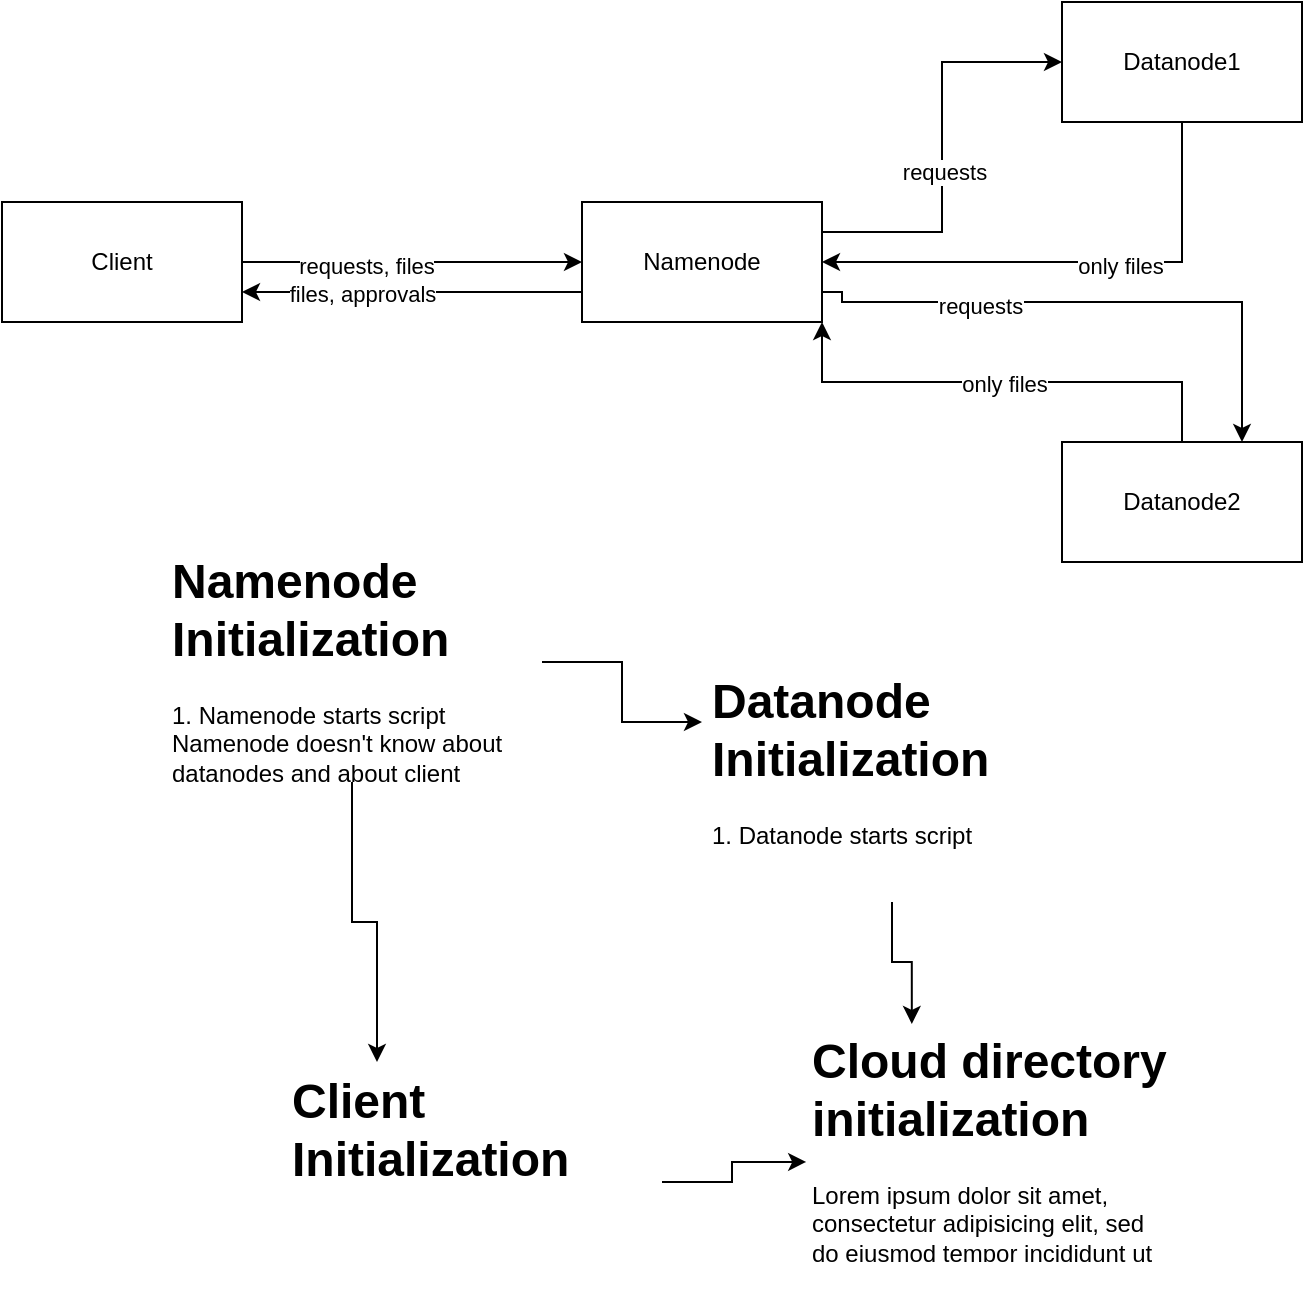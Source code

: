 <mxfile version="13.7.7" type="github">
  <diagram id="Dpjhat5DAAm6MTQmkkUi" name="Page-1">
    <mxGraphModel dx="946" dy="662" grid="1" gridSize="10" guides="1" tooltips="1" connect="1" arrows="1" fold="1" page="1" pageScale="1" pageWidth="827" pageHeight="1169" math="0" shadow="0">
      <root>
        <mxCell id="0" />
        <mxCell id="1" parent="0" />
        <mxCell id="O0ogU2uRBSD9ushxBEob-12" style="edgeStyle=orthogonalEdgeStyle;rounded=0;orthogonalLoop=1;jettySize=auto;html=1;exitX=1;exitY=0.5;exitDx=0;exitDy=0;" edge="1" parent="1" source="O0ogU2uRBSD9ushxBEob-1" target="O0ogU2uRBSD9ushxBEob-2">
          <mxGeometry relative="1" as="geometry" />
        </mxCell>
        <mxCell id="O0ogU2uRBSD9ushxBEob-22" value="requests, files" style="edgeLabel;html=1;align=center;verticalAlign=middle;resizable=0;points=[];" vertex="1" connectable="0" parent="O0ogU2uRBSD9ushxBEob-12">
          <mxGeometry x="-0.278" y="-2" relative="1" as="geometry">
            <mxPoint as="offset" />
          </mxGeometry>
        </mxCell>
        <mxCell id="O0ogU2uRBSD9ushxBEob-1" value="Client" style="rounded=0;whiteSpace=wrap;html=1;" vertex="1" parent="1">
          <mxGeometry x="50" y="310" width="120" height="60" as="geometry" />
        </mxCell>
        <mxCell id="O0ogU2uRBSD9ushxBEob-13" style="edgeStyle=orthogonalEdgeStyle;rounded=0;orthogonalLoop=1;jettySize=auto;html=1;exitX=0;exitY=0.75;exitDx=0;exitDy=0;entryX=1;entryY=0.75;entryDx=0;entryDy=0;" edge="1" parent="1" source="O0ogU2uRBSD9ushxBEob-2" target="O0ogU2uRBSD9ushxBEob-1">
          <mxGeometry relative="1" as="geometry" />
        </mxCell>
        <mxCell id="O0ogU2uRBSD9ushxBEob-23" value="files, approvals" style="edgeLabel;html=1;align=center;verticalAlign=middle;resizable=0;points=[];" vertex="1" connectable="0" parent="O0ogU2uRBSD9ushxBEob-13">
          <mxGeometry x="0.3" y="1" relative="1" as="geometry">
            <mxPoint as="offset" />
          </mxGeometry>
        </mxCell>
        <mxCell id="O0ogU2uRBSD9ushxBEob-14" style="edgeStyle=orthogonalEdgeStyle;rounded=0;orthogonalLoop=1;jettySize=auto;html=1;exitX=1;exitY=0.25;exitDx=0;exitDy=0;entryX=0;entryY=0.5;entryDx=0;entryDy=0;" edge="1" parent="1" source="O0ogU2uRBSD9ushxBEob-2" target="O0ogU2uRBSD9ushxBEob-3">
          <mxGeometry relative="1" as="geometry" />
        </mxCell>
        <mxCell id="O0ogU2uRBSD9ushxBEob-19" value="requests" style="edgeLabel;html=1;align=center;verticalAlign=middle;resizable=0;points=[];" vertex="1" connectable="0" parent="O0ogU2uRBSD9ushxBEob-14">
          <mxGeometry x="-0.118" y="-1" relative="1" as="geometry">
            <mxPoint as="offset" />
          </mxGeometry>
        </mxCell>
        <mxCell id="O0ogU2uRBSD9ushxBEob-16" style="edgeStyle=orthogonalEdgeStyle;rounded=0;orthogonalLoop=1;jettySize=auto;html=1;exitX=1;exitY=0.75;exitDx=0;exitDy=0;entryX=0.75;entryY=0;entryDx=0;entryDy=0;" edge="1" parent="1" source="O0ogU2uRBSD9ushxBEob-2" target="O0ogU2uRBSD9ushxBEob-4">
          <mxGeometry relative="1" as="geometry">
            <Array as="points">
              <mxPoint x="470" y="360" />
              <mxPoint x="670" y="360" />
            </Array>
          </mxGeometry>
        </mxCell>
        <mxCell id="O0ogU2uRBSD9ushxBEob-21" value="requests" style="edgeLabel;html=1;align=center;verticalAlign=middle;resizable=0;points=[];" vertex="1" connectable="0" parent="O0ogU2uRBSD9ushxBEob-16">
          <mxGeometry x="-0.411" y="-2" relative="1" as="geometry">
            <mxPoint as="offset" />
          </mxGeometry>
        </mxCell>
        <mxCell id="O0ogU2uRBSD9ushxBEob-2" value="Namenode" style="rounded=0;whiteSpace=wrap;html=1;" vertex="1" parent="1">
          <mxGeometry x="340" y="310" width="120" height="60" as="geometry" />
        </mxCell>
        <mxCell id="O0ogU2uRBSD9ushxBEob-15" style="edgeStyle=orthogonalEdgeStyle;rounded=0;orthogonalLoop=1;jettySize=auto;html=1;exitX=0.5;exitY=1;exitDx=0;exitDy=0;entryX=1;entryY=0.5;entryDx=0;entryDy=0;" edge="1" parent="1" source="O0ogU2uRBSD9ushxBEob-3" target="O0ogU2uRBSD9ushxBEob-2">
          <mxGeometry relative="1" as="geometry" />
        </mxCell>
        <mxCell id="O0ogU2uRBSD9ushxBEob-18" value="only files" style="edgeLabel;html=1;align=center;verticalAlign=middle;resizable=0;points=[];" vertex="1" connectable="0" parent="O0ogU2uRBSD9ushxBEob-15">
          <mxGeometry x="-0.417" y="-28" relative="1" as="geometry">
            <mxPoint x="-28" y="30" as="offset" />
          </mxGeometry>
        </mxCell>
        <mxCell id="O0ogU2uRBSD9ushxBEob-3" value="Datanode1" style="rounded=0;whiteSpace=wrap;html=1;" vertex="1" parent="1">
          <mxGeometry x="580" y="210" width="120" height="60" as="geometry" />
        </mxCell>
        <mxCell id="O0ogU2uRBSD9ushxBEob-17" style="edgeStyle=orthogonalEdgeStyle;rounded=0;orthogonalLoop=1;jettySize=auto;html=1;exitX=0.5;exitY=0;exitDx=0;exitDy=0;entryX=1;entryY=1;entryDx=0;entryDy=0;" edge="1" parent="1" source="O0ogU2uRBSD9ushxBEob-4" target="O0ogU2uRBSD9ushxBEob-2">
          <mxGeometry relative="1" as="geometry" />
        </mxCell>
        <mxCell id="O0ogU2uRBSD9ushxBEob-20" value="only files" style="edgeLabel;html=1;align=center;verticalAlign=middle;resizable=0;points=[];" vertex="1" connectable="0" parent="O0ogU2uRBSD9ushxBEob-17">
          <mxGeometry x="-0.009" y="1" relative="1" as="geometry">
            <mxPoint as="offset" />
          </mxGeometry>
        </mxCell>
        <mxCell id="O0ogU2uRBSD9ushxBEob-4" value="Datanode2" style="rounded=0;whiteSpace=wrap;html=1;" vertex="1" parent="1">
          <mxGeometry x="580" y="430" width="120" height="60" as="geometry" />
        </mxCell>
        <mxCell id="O0ogU2uRBSD9ushxBEob-10" style="edgeStyle=orthogonalEdgeStyle;rounded=0;orthogonalLoop=1;jettySize=auto;html=1;entryX=0;entryY=0.25;entryDx=0;entryDy=0;" edge="1" parent="1" source="O0ogU2uRBSD9ushxBEob-7" target="O0ogU2uRBSD9ushxBEob-8">
          <mxGeometry relative="1" as="geometry" />
        </mxCell>
        <mxCell id="O0ogU2uRBSD9ushxBEob-11" style="edgeStyle=orthogonalEdgeStyle;rounded=0;orthogonalLoop=1;jettySize=auto;html=1;entryX=0.25;entryY=0;entryDx=0;entryDy=0;" edge="1" parent="1" source="O0ogU2uRBSD9ushxBEob-7" target="O0ogU2uRBSD9ushxBEob-9">
          <mxGeometry relative="1" as="geometry" />
        </mxCell>
        <mxCell id="O0ogU2uRBSD9ushxBEob-7" value="&lt;h1&gt;Namenode Initialization&lt;/h1&gt;&lt;div&gt;1. Namenode starts script&lt;/div&gt;&lt;div&gt;Namenode doesn&#39;t know about datanodes and about client&lt;/div&gt;" style="text;html=1;strokeColor=none;fillColor=none;spacing=5;spacingTop=-20;whiteSpace=wrap;overflow=hidden;rounded=0;" vertex="1" parent="1">
          <mxGeometry x="130" y="480" width="190" height="120" as="geometry" />
        </mxCell>
        <mxCell id="O0ogU2uRBSD9ushxBEob-26" style="edgeStyle=orthogonalEdgeStyle;rounded=0;orthogonalLoop=1;jettySize=auto;html=1;entryX=0.289;entryY=0.008;entryDx=0;entryDy=0;entryPerimeter=0;" edge="1" parent="1" source="O0ogU2uRBSD9ushxBEob-8" target="O0ogU2uRBSD9ushxBEob-24">
          <mxGeometry relative="1" as="geometry" />
        </mxCell>
        <mxCell id="O0ogU2uRBSD9ushxBEob-8" value="&lt;h1&gt;Datanode Initialization&lt;/h1&gt;&lt;p&gt;1. Datanode starts script&lt;/p&gt;&lt;p&gt;&lt;br&gt;&lt;/p&gt;" style="text;html=1;strokeColor=none;fillColor=none;spacing=5;spacingTop=-20;whiteSpace=wrap;overflow=hidden;rounded=0;" vertex="1" parent="1">
          <mxGeometry x="400" y="540" width="190" height="120" as="geometry" />
        </mxCell>
        <mxCell id="O0ogU2uRBSD9ushxBEob-25" style="edgeStyle=orthogonalEdgeStyle;rounded=0;orthogonalLoop=1;jettySize=auto;html=1;entryX=0.011;entryY=0.583;entryDx=0;entryDy=0;entryPerimeter=0;" edge="1" parent="1" source="O0ogU2uRBSD9ushxBEob-9" target="O0ogU2uRBSD9ushxBEob-24">
          <mxGeometry relative="1" as="geometry" />
        </mxCell>
        <mxCell id="O0ogU2uRBSD9ushxBEob-9" value="&lt;h1&gt;Client Initialization&lt;/h1&gt;&lt;div&gt;&lt;br&gt;&lt;/div&gt;" style="text;html=1;strokeColor=none;fillColor=none;spacing=5;spacingTop=-20;whiteSpace=wrap;overflow=hidden;rounded=0;" vertex="1" parent="1">
          <mxGeometry x="190" y="740" width="190" height="120" as="geometry" />
        </mxCell>
        <mxCell id="O0ogU2uRBSD9ushxBEob-24" value="&lt;h1&gt;Cloud directory initialization&lt;/h1&gt;&lt;p&gt;Lorem ipsum dolor sit amet, consectetur adipisicing elit, sed do eiusmod tempor incididunt ut labore et dolore magna aliqua.&lt;/p&gt;" style="text;html=1;strokeColor=none;fillColor=none;spacing=5;spacingTop=-20;whiteSpace=wrap;overflow=hidden;rounded=0;" vertex="1" parent="1">
          <mxGeometry x="450" y="720" width="190" height="120" as="geometry" />
        </mxCell>
      </root>
    </mxGraphModel>
  </diagram>
</mxfile>
